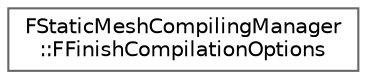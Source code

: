 digraph "Graphical Class Hierarchy"
{
 // INTERACTIVE_SVG=YES
 // LATEX_PDF_SIZE
  bgcolor="transparent";
  edge [fontname=Helvetica,fontsize=10,labelfontname=Helvetica,labelfontsize=10];
  node [fontname=Helvetica,fontsize=10,shape=box,height=0.2,width=0.4];
  rankdir="LR";
  Node0 [id="Node000000",label="FStaticMeshCompilingManager\l::FFinishCompilationOptions",height=0.2,width=0.4,color="grey40", fillcolor="white", style="filled",URL="$da/db0/structFStaticMeshCompilingManager_1_1FFinishCompilationOptions.html",tooltip=" "];
}

